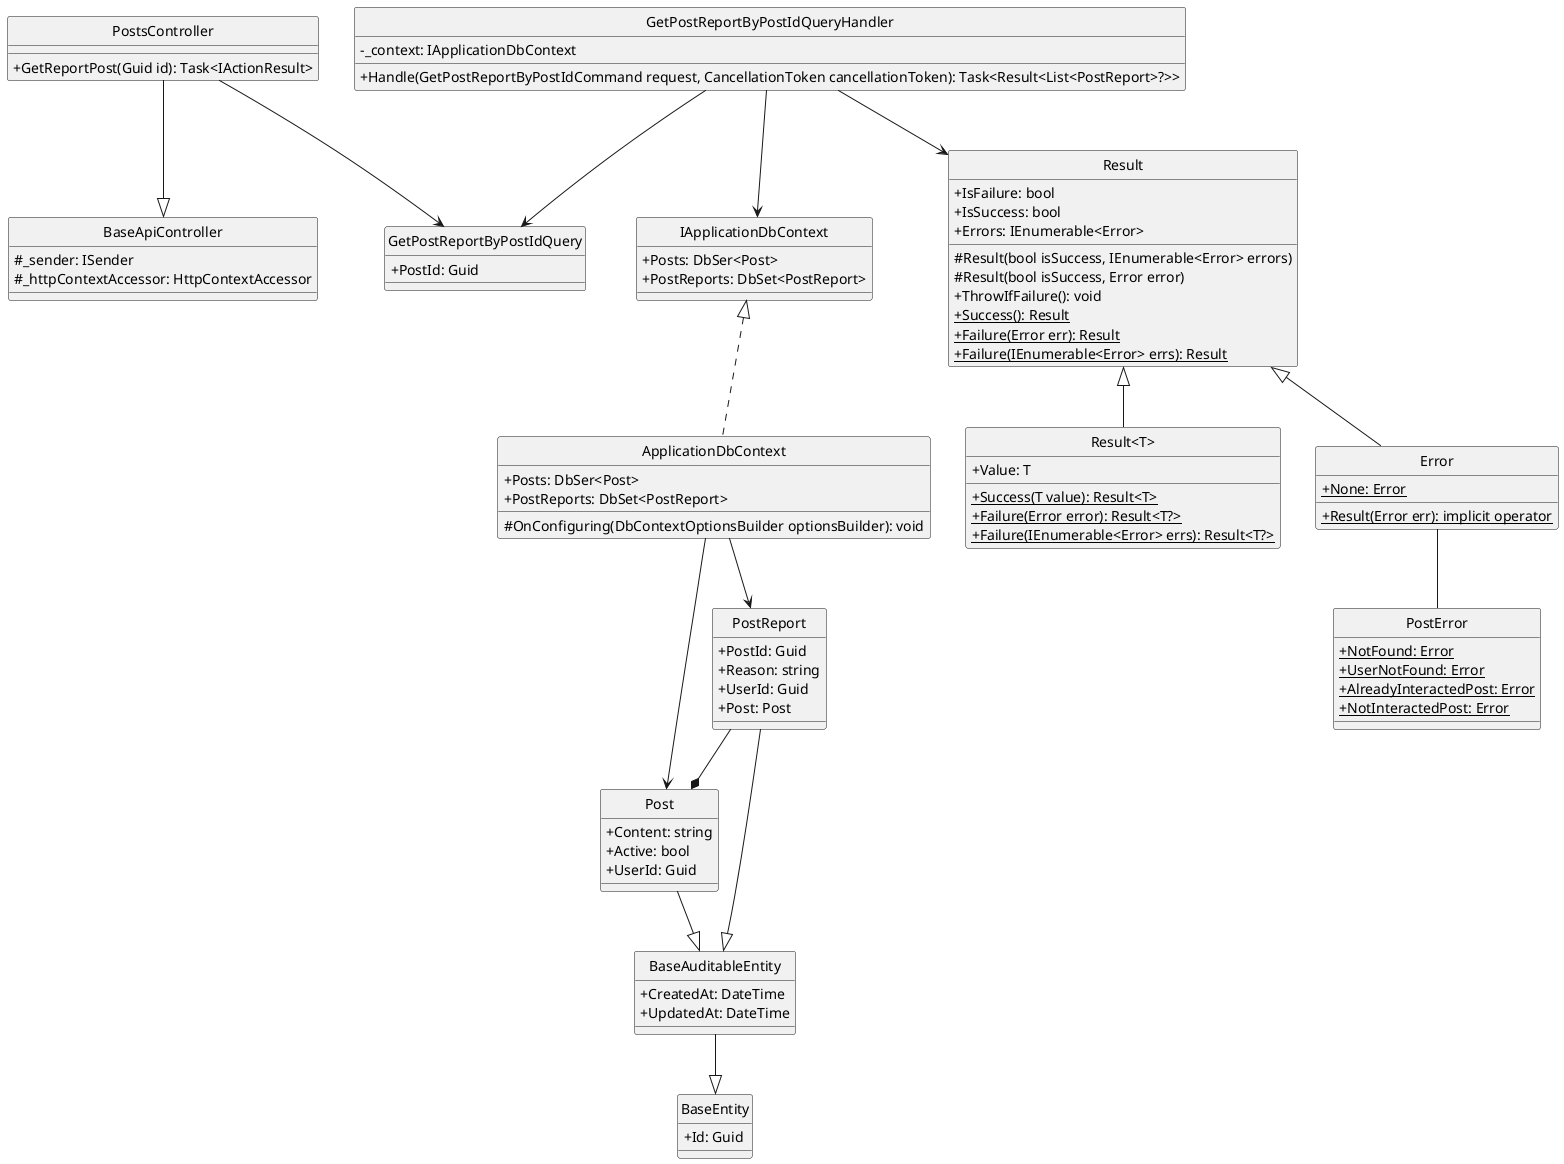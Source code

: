 @startuml 
hide circle
skinparam classAttributeIconSize 0

class BaseApiController {
    #_sender: ISender
    #_httpContextAccessor: HttpContextAccessor
}

class PostsController {
    +GetReportPost(Guid id): Task<IActionResult>
}

class GetPostReportByPostIdQuery {
    +PostId: Guid
}

class GetPostReportByPostIdQueryHandler {
    -_context: IApplicationDbContext
    +Handle(GetPostReportByPostIdCommand request, CancellationToken cancellationToken): Task<Result<List<PostReport>?>> 
}

class IApplicationDbContext {
    +Posts: DbSer<Post> 
    +PostReports: DbSet<PostReport>
}

class ApplicationDbContext {
    +Posts: DbSer<Post> 
    +PostReports: DbSet<PostReport>
    #OnConfiguring(DbContextOptionsBuilder optionsBuilder): void
}

class Result {
    +IsFailure: bool
    +IsSuccess: bool
    +Errors: IEnumerable<Error>
    #Result(bool isSuccess, IEnumerable<Error> errors)
    #Result(bool isSuccess, Error error)
    +ThrowIfFailure(): void
    +{static} Success(): Result
    +{static} Failure(Error err): Result
    +{static} Failure(IEnumerable<Error> errs): Result
}

class "Result<T>" {
    +Value: T
    +{static} Success(T value): Result<T>
    +{static} Failure(Error error): Result<T?>
    +{static} Failure(IEnumerable<Error> errs): Result<T?>
}

class Error {
    +{static} None: Error 
    +{static} Result(Error err): implicit operator
}

class PostError {
    +{static} NotFound: Error
    +{static} UserNotFound: Error
    +{static} AlreadyInteractedPost: Error
    +{static} NotInteractedPost: Error
}

class BaseEntity {
    +Id: Guid 
}

class BaseAuditableEntity{
    +CreatedAt: DateTime
    +UpdatedAt: DateTime 
}

class Post {
    +Content: string
    +Active: bool
    +UserId: Guid
}

class PostReport {
    +PostId: Guid 
    +Reason: string 
    +UserId: Guid 
    +Post: Post
} 

'==== Get Post Report By Post Id ====
'API Layer
PostsController --|> BaseApiController
PostsController --> GetPostReportByPostIdQuery
'Application Layer
GetPostReportByPostIdQueryHandler --> GetPostReportByPostIdQuery
GetPostReportByPostIdQueryHandler --> Result
GetPostReportByPostIdQueryHandler --> IApplicationDbContext
'Domain Layer
Result <|-- Error
Result <|-- "Result<T>"
Error -- PostError
PostReport --|> BaseAuditableEntity
Post --|> BaseAuditableEntity
BaseAuditableEntity --|> BaseEntity
PostReport --* Post
'Infrastructure Layer
IApplicationDbContext <|.. ApplicationDbContext
ApplicationDbContext --> Post
ApplicationDbContext --> PostReport
@enduml